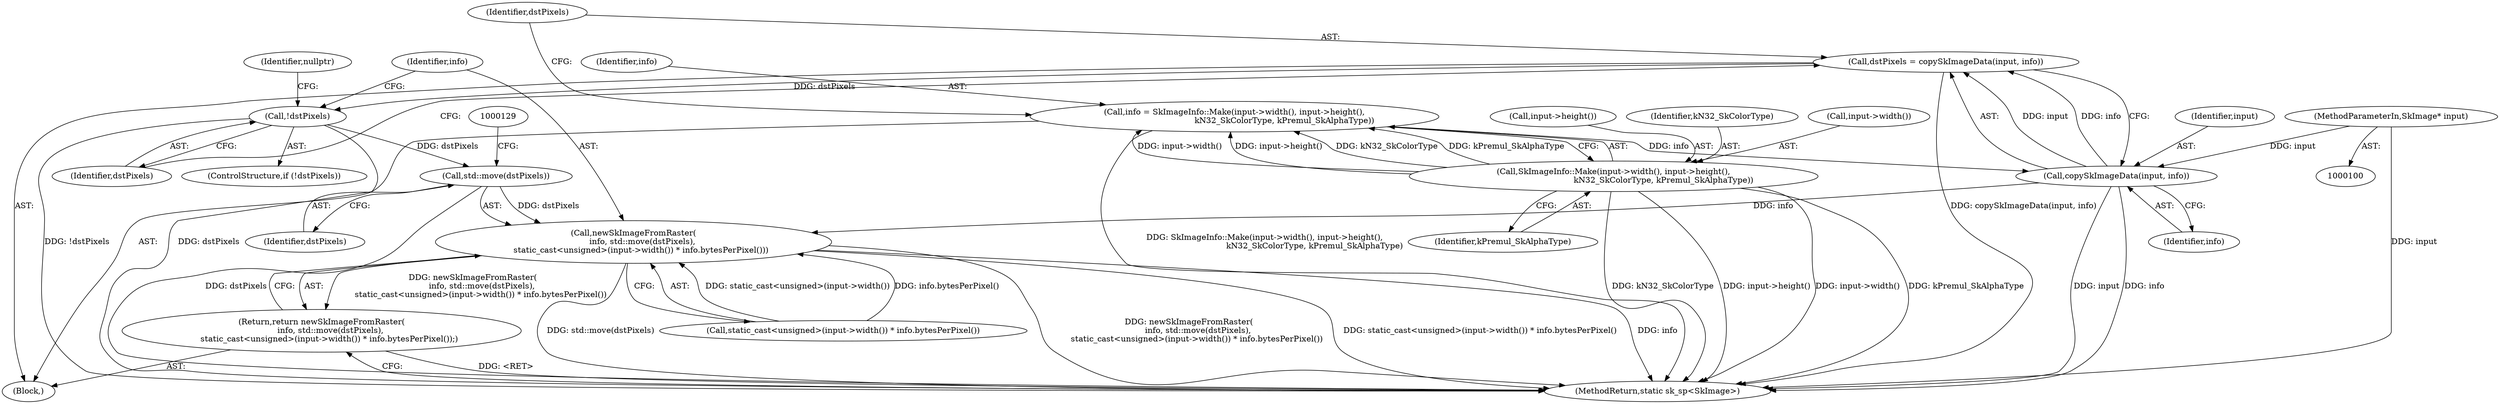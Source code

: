 digraph "0_Chrome_d59a4441697f6253e7dc3f7ae5caad6e5fd2c778_8@API" {
"1000125" [label="(Call,std::move(dstPixels))"];
"1000118" [label="(Call,!dstPixels)"];
"1000112" [label="(Call,dstPixels = copySkImageData(input, info))"];
"1000114" [label="(Call,copySkImageData(input, info))"];
"1000101" [label="(MethodParameterIn,SkImage* input)"];
"1000104" [label="(Call,info = SkImageInfo::Make(input->width(), input->height(),\n                                       kN32_SkColorType, kPremul_SkAlphaType))"];
"1000106" [label="(Call,SkImageInfo::Make(input->width(), input->height(),\n                                       kN32_SkColorType, kPremul_SkAlphaType))"];
"1000123" [label="(Call,newSkImageFromRaster(\n       info, std::move(dstPixels),\n      static_cast<unsigned>(input->width()) * info.bytesPerPixel()))"];
"1000122" [label="(Return,return newSkImageFromRaster(\n       info, std::move(dstPixels),\n      static_cast<unsigned>(input->width()) * info.bytesPerPixel());)"];
"1000105" [label="(Identifier,info)"];
"1000112" [label="(Call,dstPixels = copySkImageData(input, info))"];
"1000125" [label="(Call,std::move(dstPixels))"];
"1000104" [label="(Call,info = SkImageInfo::Make(input->width(), input->height(),\n                                       kN32_SkColorType, kPremul_SkAlphaType))"];
"1000115" [label="(Identifier,input)"];
"1000108" [label="(Call,input->height())"];
"1000116" [label="(Identifier,info)"];
"1000119" [label="(Identifier,dstPixels)"];
"1000126" [label="(Identifier,dstPixels)"];
"1000123" [label="(Call,newSkImageFromRaster(\n       info, std::move(dstPixels),\n      static_cast<unsigned>(input->width()) * info.bytesPerPixel()))"];
"1000117" [label="(ControlStructure,if (!dstPixels))"];
"1000121" [label="(Identifier,nullptr)"];
"1000110" [label="(Identifier,kPremul_SkAlphaType)"];
"1000124" [label="(Identifier,info)"];
"1000101" [label="(MethodParameterIn,SkImage* input)"];
"1000102" [label="(Block,)"];
"1000122" [label="(Return,return newSkImageFromRaster(\n       info, std::move(dstPixels),\n      static_cast<unsigned>(input->width()) * info.bytesPerPixel());)"];
"1000114" [label="(Call,copySkImageData(input, info))"];
"1000109" [label="(Identifier,kN32_SkColorType)"];
"1000107" [label="(Call,input->width())"];
"1000118" [label="(Call,!dstPixels)"];
"1000127" [label="(Call,static_cast<unsigned>(input->width()) * info.bytesPerPixel())"];
"1000113" [label="(Identifier,dstPixels)"];
"1000106" [label="(Call,SkImageInfo::Make(input->width(), input->height(),\n                                       kN32_SkColorType, kPremul_SkAlphaType))"];
"1000132" [label="(MethodReturn,static sk_sp<SkImage>)"];
"1000125" -> "1000123"  [label="AST: "];
"1000125" -> "1000126"  [label="CFG: "];
"1000126" -> "1000125"  [label="AST: "];
"1000129" -> "1000125"  [label="CFG: "];
"1000125" -> "1000132"  [label="DDG: dstPixels"];
"1000125" -> "1000123"  [label="DDG: dstPixels"];
"1000118" -> "1000125"  [label="DDG: dstPixels"];
"1000118" -> "1000117"  [label="AST: "];
"1000118" -> "1000119"  [label="CFG: "];
"1000119" -> "1000118"  [label="AST: "];
"1000121" -> "1000118"  [label="CFG: "];
"1000124" -> "1000118"  [label="CFG: "];
"1000118" -> "1000132"  [label="DDG: !dstPixels"];
"1000118" -> "1000132"  [label="DDG: dstPixels"];
"1000112" -> "1000118"  [label="DDG: dstPixels"];
"1000112" -> "1000102"  [label="AST: "];
"1000112" -> "1000114"  [label="CFG: "];
"1000113" -> "1000112"  [label="AST: "];
"1000114" -> "1000112"  [label="AST: "];
"1000119" -> "1000112"  [label="CFG: "];
"1000112" -> "1000132"  [label="DDG: copySkImageData(input, info)"];
"1000114" -> "1000112"  [label="DDG: input"];
"1000114" -> "1000112"  [label="DDG: info"];
"1000114" -> "1000116"  [label="CFG: "];
"1000115" -> "1000114"  [label="AST: "];
"1000116" -> "1000114"  [label="AST: "];
"1000114" -> "1000132"  [label="DDG: input"];
"1000114" -> "1000132"  [label="DDG: info"];
"1000101" -> "1000114"  [label="DDG: input"];
"1000104" -> "1000114"  [label="DDG: info"];
"1000114" -> "1000123"  [label="DDG: info"];
"1000101" -> "1000100"  [label="AST: "];
"1000101" -> "1000132"  [label="DDG: input"];
"1000104" -> "1000102"  [label="AST: "];
"1000104" -> "1000106"  [label="CFG: "];
"1000105" -> "1000104"  [label="AST: "];
"1000106" -> "1000104"  [label="AST: "];
"1000113" -> "1000104"  [label="CFG: "];
"1000104" -> "1000132"  [label="DDG: SkImageInfo::Make(input->width(), input->height(),\n                                       kN32_SkColorType, kPremul_SkAlphaType)"];
"1000106" -> "1000104"  [label="DDG: input->width()"];
"1000106" -> "1000104"  [label="DDG: input->height()"];
"1000106" -> "1000104"  [label="DDG: kN32_SkColorType"];
"1000106" -> "1000104"  [label="DDG: kPremul_SkAlphaType"];
"1000106" -> "1000110"  [label="CFG: "];
"1000107" -> "1000106"  [label="AST: "];
"1000108" -> "1000106"  [label="AST: "];
"1000109" -> "1000106"  [label="AST: "];
"1000110" -> "1000106"  [label="AST: "];
"1000106" -> "1000132"  [label="DDG: input->height()"];
"1000106" -> "1000132"  [label="DDG: input->width()"];
"1000106" -> "1000132"  [label="DDG: kPremul_SkAlphaType"];
"1000106" -> "1000132"  [label="DDG: kN32_SkColorType"];
"1000123" -> "1000122"  [label="AST: "];
"1000123" -> "1000127"  [label="CFG: "];
"1000124" -> "1000123"  [label="AST: "];
"1000127" -> "1000123"  [label="AST: "];
"1000122" -> "1000123"  [label="CFG: "];
"1000123" -> "1000132"  [label="DDG: std::move(dstPixels)"];
"1000123" -> "1000132"  [label="DDG: newSkImageFromRaster(\n       info, std::move(dstPixels),\n      static_cast<unsigned>(input->width()) * info.bytesPerPixel())"];
"1000123" -> "1000132"  [label="DDG: static_cast<unsigned>(input->width()) * info.bytesPerPixel()"];
"1000123" -> "1000132"  [label="DDG: info"];
"1000123" -> "1000122"  [label="DDG: newSkImageFromRaster(\n       info, std::move(dstPixels),\n      static_cast<unsigned>(input->width()) * info.bytesPerPixel())"];
"1000127" -> "1000123"  [label="DDG: static_cast<unsigned>(input->width())"];
"1000127" -> "1000123"  [label="DDG: info.bytesPerPixel()"];
"1000122" -> "1000102"  [label="AST: "];
"1000132" -> "1000122"  [label="CFG: "];
"1000122" -> "1000132"  [label="DDG: <RET>"];
}
